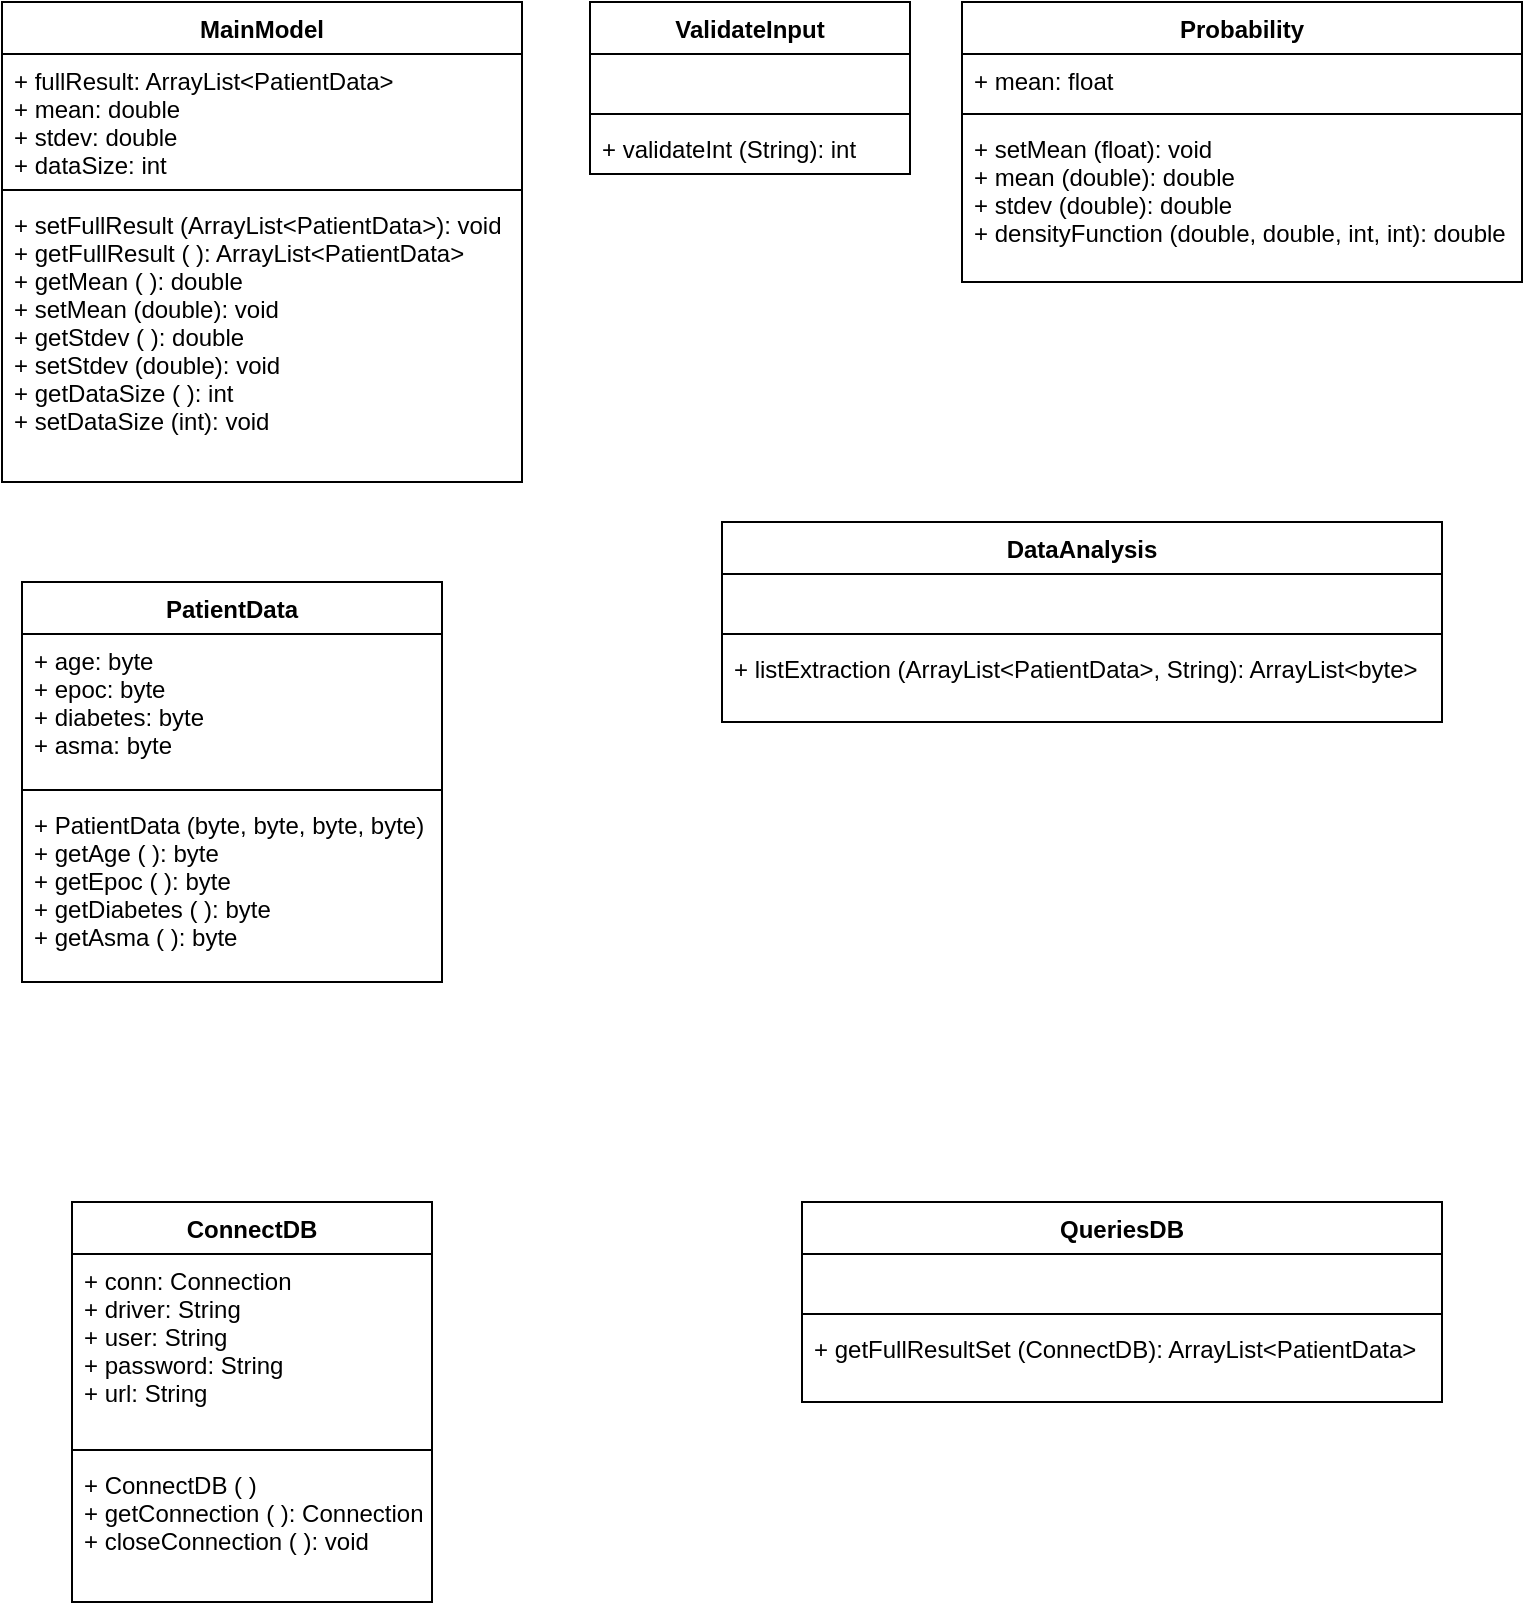 <mxfile version="15.8.2" type="github">
  <diagram id="C5RBs43oDa-KdzZeNtuy" name="Page-1">
    <mxGraphModel dx="786" dy="518" grid="1" gridSize="10" guides="1" tooltips="1" connect="1" arrows="1" fold="1" page="1" pageScale="1" pageWidth="827" pageHeight="1169" math="0" shadow="0">
      <root>
        <mxCell id="WIyWlLk6GJQsqaUBKTNV-0" />
        <mxCell id="WIyWlLk6GJQsqaUBKTNV-1" parent="WIyWlLk6GJQsqaUBKTNV-0" />
        <mxCell id="mcNSB_kxSIxarIurhQJE-0" value="MainModel" style="swimlane;fontStyle=1;align=center;verticalAlign=top;childLayout=stackLayout;horizontal=1;startSize=26;horizontalStack=0;resizeParent=1;resizeParentMax=0;resizeLast=0;collapsible=1;marginBottom=0;" vertex="1" parent="WIyWlLk6GJQsqaUBKTNV-1">
          <mxGeometry x="40" y="80" width="260" height="240" as="geometry" />
        </mxCell>
        <mxCell id="mcNSB_kxSIxarIurhQJE-1" value="+ fullResult: ArrayList&lt;PatientData&gt;&#xa;+ mean: double&#xa;+ stdev: double&#xa;+ dataSize: int" style="text;strokeColor=none;fillColor=none;align=left;verticalAlign=top;spacingLeft=4;spacingRight=4;overflow=hidden;rotatable=0;points=[[0,0.5],[1,0.5]];portConstraint=eastwest;" vertex="1" parent="mcNSB_kxSIxarIurhQJE-0">
          <mxGeometry y="26" width="260" height="64" as="geometry" />
        </mxCell>
        <mxCell id="mcNSB_kxSIxarIurhQJE-2" value="" style="line;strokeWidth=1;fillColor=none;align=left;verticalAlign=middle;spacingTop=-1;spacingLeft=3;spacingRight=3;rotatable=0;labelPosition=right;points=[];portConstraint=eastwest;" vertex="1" parent="mcNSB_kxSIxarIurhQJE-0">
          <mxGeometry y="90" width="260" height="8" as="geometry" />
        </mxCell>
        <mxCell id="mcNSB_kxSIxarIurhQJE-3" value="+ setFullResult (ArrayList&lt;PatientData&gt;): void&#xa;+ getFullResult ( ): ArrayList&lt;PatientData&gt;&#xa;+ getMean ( ): double&#xa;+ setMean (double): void&#xa;+ getStdev ( ): double&#xa;+ setStdev (double): void&#xa;+ getDataSize ( ): int&#xa;+ setDataSize (int): void" style="text;strokeColor=none;fillColor=none;align=left;verticalAlign=top;spacingLeft=4;spacingRight=4;overflow=hidden;rotatable=0;points=[[0,0.5],[1,0.5]];portConstraint=eastwest;" vertex="1" parent="mcNSB_kxSIxarIurhQJE-0">
          <mxGeometry y="98" width="260" height="142" as="geometry" />
        </mxCell>
        <mxCell id="mcNSB_kxSIxarIurhQJE-4" value="ValidateInput" style="swimlane;fontStyle=1;align=center;verticalAlign=top;childLayout=stackLayout;horizontal=1;startSize=26;horizontalStack=0;resizeParent=1;resizeParentMax=0;resizeLast=0;collapsible=1;marginBottom=0;" vertex="1" parent="WIyWlLk6GJQsqaUBKTNV-1">
          <mxGeometry x="334" y="80" width="160" height="86" as="geometry" />
        </mxCell>
        <mxCell id="mcNSB_kxSIxarIurhQJE-5" value="     " style="text;strokeColor=none;fillColor=none;align=left;verticalAlign=top;spacingLeft=4;spacingRight=4;overflow=hidden;rotatable=0;points=[[0,0.5],[1,0.5]];portConstraint=eastwest;" vertex="1" parent="mcNSB_kxSIxarIurhQJE-4">
          <mxGeometry y="26" width="160" height="26" as="geometry" />
        </mxCell>
        <mxCell id="mcNSB_kxSIxarIurhQJE-6" value="" style="line;strokeWidth=1;fillColor=none;align=left;verticalAlign=middle;spacingTop=-1;spacingLeft=3;spacingRight=3;rotatable=0;labelPosition=right;points=[];portConstraint=eastwest;" vertex="1" parent="mcNSB_kxSIxarIurhQJE-4">
          <mxGeometry y="52" width="160" height="8" as="geometry" />
        </mxCell>
        <mxCell id="mcNSB_kxSIxarIurhQJE-7" value="+ validateInt (String): int" style="text;strokeColor=none;fillColor=none;align=left;verticalAlign=top;spacingLeft=4;spacingRight=4;overflow=hidden;rotatable=0;points=[[0,0.5],[1,0.5]];portConstraint=eastwest;" vertex="1" parent="mcNSB_kxSIxarIurhQJE-4">
          <mxGeometry y="60" width="160" height="26" as="geometry" />
        </mxCell>
        <mxCell id="mcNSB_kxSIxarIurhQJE-8" value="Probability" style="swimlane;fontStyle=1;align=center;verticalAlign=top;childLayout=stackLayout;horizontal=1;startSize=26;horizontalStack=0;resizeParent=1;resizeParentMax=0;resizeLast=0;collapsible=1;marginBottom=0;" vertex="1" parent="WIyWlLk6GJQsqaUBKTNV-1">
          <mxGeometry x="520" y="80" width="280" height="140" as="geometry" />
        </mxCell>
        <mxCell id="mcNSB_kxSIxarIurhQJE-9" value="+ mean: float" style="text;strokeColor=none;fillColor=none;align=left;verticalAlign=top;spacingLeft=4;spacingRight=4;overflow=hidden;rotatable=0;points=[[0,0.5],[1,0.5]];portConstraint=eastwest;" vertex="1" parent="mcNSB_kxSIxarIurhQJE-8">
          <mxGeometry y="26" width="280" height="26" as="geometry" />
        </mxCell>
        <mxCell id="mcNSB_kxSIxarIurhQJE-10" value="" style="line;strokeWidth=1;fillColor=none;align=left;verticalAlign=middle;spacingTop=-1;spacingLeft=3;spacingRight=3;rotatable=0;labelPosition=right;points=[];portConstraint=eastwest;" vertex="1" parent="mcNSB_kxSIxarIurhQJE-8">
          <mxGeometry y="52" width="280" height="8" as="geometry" />
        </mxCell>
        <mxCell id="mcNSB_kxSIxarIurhQJE-11" value="+ setMean (float): void &#xa;+ mean (double): double&#xa;+ stdev (double): double&#xa;+ densityFunction (double, double, int, int): double" style="text;strokeColor=none;fillColor=none;align=left;verticalAlign=top;spacingLeft=4;spacingRight=4;overflow=hidden;rotatable=0;points=[[0,0.5],[1,0.5]];portConstraint=eastwest;" vertex="1" parent="mcNSB_kxSIxarIurhQJE-8">
          <mxGeometry y="60" width="280" height="80" as="geometry" />
        </mxCell>
        <mxCell id="mcNSB_kxSIxarIurhQJE-12" value="PatientData" style="swimlane;fontStyle=1;align=center;verticalAlign=top;childLayout=stackLayout;horizontal=1;startSize=26;horizontalStack=0;resizeParent=1;resizeParentMax=0;resizeLast=0;collapsible=1;marginBottom=0;" vertex="1" parent="WIyWlLk6GJQsqaUBKTNV-1">
          <mxGeometry x="50" y="370" width="210" height="200" as="geometry" />
        </mxCell>
        <mxCell id="mcNSB_kxSIxarIurhQJE-13" value="+ age: byte&#xa;+ epoc: byte&#xa;+ diabetes: byte&#xa;+ asma: byte" style="text;strokeColor=none;fillColor=none;align=left;verticalAlign=top;spacingLeft=4;spacingRight=4;overflow=hidden;rotatable=0;points=[[0,0.5],[1,0.5]];portConstraint=eastwest;" vertex="1" parent="mcNSB_kxSIxarIurhQJE-12">
          <mxGeometry y="26" width="210" height="74" as="geometry" />
        </mxCell>
        <mxCell id="mcNSB_kxSIxarIurhQJE-14" value="" style="line;strokeWidth=1;fillColor=none;align=left;verticalAlign=middle;spacingTop=-1;spacingLeft=3;spacingRight=3;rotatable=0;labelPosition=right;points=[];portConstraint=eastwest;" vertex="1" parent="mcNSB_kxSIxarIurhQJE-12">
          <mxGeometry y="100" width="210" height="8" as="geometry" />
        </mxCell>
        <mxCell id="mcNSB_kxSIxarIurhQJE-15" value="+ PatientData (byte, byte, byte, byte)&#xa;+ getAge ( ): byte&#xa;+ getEpoc ( ): byte&#xa;+ getDiabetes ( ): byte&#xa;+ getAsma ( ): byte" style="text;strokeColor=none;fillColor=none;align=left;verticalAlign=top;spacingLeft=4;spacingRight=4;overflow=hidden;rotatable=0;points=[[0,0.5],[1,0.5]];portConstraint=eastwest;" vertex="1" parent="mcNSB_kxSIxarIurhQJE-12">
          <mxGeometry y="108" width="210" height="92" as="geometry" />
        </mxCell>
        <mxCell id="mcNSB_kxSIxarIurhQJE-16" value="DataAnalysis" style="swimlane;fontStyle=1;align=center;verticalAlign=top;childLayout=stackLayout;horizontal=1;startSize=26;horizontalStack=0;resizeParent=1;resizeParentMax=0;resizeLast=0;collapsible=1;marginBottom=0;" vertex="1" parent="WIyWlLk6GJQsqaUBKTNV-1">
          <mxGeometry x="400" y="340" width="360" height="100" as="geometry" />
        </mxCell>
        <mxCell id="mcNSB_kxSIxarIurhQJE-17" value="    " style="text;strokeColor=none;fillColor=none;align=left;verticalAlign=top;spacingLeft=4;spacingRight=4;overflow=hidden;rotatable=0;points=[[0,0.5],[1,0.5]];portConstraint=eastwest;" vertex="1" parent="mcNSB_kxSIxarIurhQJE-16">
          <mxGeometry y="26" width="360" height="26" as="geometry" />
        </mxCell>
        <mxCell id="mcNSB_kxSIxarIurhQJE-18" value="" style="line;strokeWidth=1;fillColor=none;align=left;verticalAlign=middle;spacingTop=-1;spacingLeft=3;spacingRight=3;rotatable=0;labelPosition=right;points=[];portConstraint=eastwest;" vertex="1" parent="mcNSB_kxSIxarIurhQJE-16">
          <mxGeometry y="52" width="360" height="8" as="geometry" />
        </mxCell>
        <mxCell id="mcNSB_kxSIxarIurhQJE-19" value="+ listExtraction (ArrayList&lt;PatientData&gt;, String): ArrayList&lt;byte&gt;" style="text;strokeColor=none;fillColor=none;align=left;verticalAlign=top;spacingLeft=4;spacingRight=4;overflow=hidden;rotatable=0;points=[[0,0.5],[1,0.5]];portConstraint=eastwest;" vertex="1" parent="mcNSB_kxSIxarIurhQJE-16">
          <mxGeometry y="60" width="360" height="40" as="geometry" />
        </mxCell>
        <mxCell id="mcNSB_kxSIxarIurhQJE-20" value="ConnectDB" style="swimlane;fontStyle=1;align=center;verticalAlign=top;childLayout=stackLayout;horizontal=1;startSize=26;horizontalStack=0;resizeParent=1;resizeParentMax=0;resizeLast=0;collapsible=1;marginBottom=0;" vertex="1" parent="WIyWlLk6GJQsqaUBKTNV-1">
          <mxGeometry x="75" y="680" width="180" height="200" as="geometry" />
        </mxCell>
        <mxCell id="mcNSB_kxSIxarIurhQJE-21" value="+ conn: Connection&#xa;+ driver: String&#xa;+ user: String&#xa;+ password: String&#xa;+ url: String" style="text;strokeColor=none;fillColor=none;align=left;verticalAlign=top;spacingLeft=4;spacingRight=4;overflow=hidden;rotatable=0;points=[[0,0.5],[1,0.5]];portConstraint=eastwest;" vertex="1" parent="mcNSB_kxSIxarIurhQJE-20">
          <mxGeometry y="26" width="180" height="94" as="geometry" />
        </mxCell>
        <mxCell id="mcNSB_kxSIxarIurhQJE-22" value="" style="line;strokeWidth=1;fillColor=none;align=left;verticalAlign=middle;spacingTop=-1;spacingLeft=3;spacingRight=3;rotatable=0;labelPosition=right;points=[];portConstraint=eastwest;" vertex="1" parent="mcNSB_kxSIxarIurhQJE-20">
          <mxGeometry y="120" width="180" height="8" as="geometry" />
        </mxCell>
        <mxCell id="mcNSB_kxSIxarIurhQJE-23" value="+ ConnectDB ( )&#xa;+ getConnection ( ): Connection&#xa;+ closeConnection ( ): void" style="text;strokeColor=none;fillColor=none;align=left;verticalAlign=top;spacingLeft=4;spacingRight=4;overflow=hidden;rotatable=0;points=[[0,0.5],[1,0.5]];portConstraint=eastwest;" vertex="1" parent="mcNSB_kxSIxarIurhQJE-20">
          <mxGeometry y="128" width="180" height="72" as="geometry" />
        </mxCell>
        <mxCell id="mcNSB_kxSIxarIurhQJE-24" value="QueriesDB" style="swimlane;fontStyle=1;align=center;verticalAlign=top;childLayout=stackLayout;horizontal=1;startSize=26;horizontalStack=0;resizeParent=1;resizeParentMax=0;resizeLast=0;collapsible=1;marginBottom=0;" vertex="1" parent="WIyWlLk6GJQsqaUBKTNV-1">
          <mxGeometry x="440" y="680" width="320" height="100" as="geometry" />
        </mxCell>
        <mxCell id="mcNSB_kxSIxarIurhQJE-25" value="     " style="text;strokeColor=none;fillColor=none;align=left;verticalAlign=top;spacingLeft=4;spacingRight=4;overflow=hidden;rotatable=0;points=[[0,0.5],[1,0.5]];portConstraint=eastwest;" vertex="1" parent="mcNSB_kxSIxarIurhQJE-24">
          <mxGeometry y="26" width="320" height="26" as="geometry" />
        </mxCell>
        <mxCell id="mcNSB_kxSIxarIurhQJE-26" value="" style="line;strokeWidth=1;fillColor=none;align=left;verticalAlign=middle;spacingTop=-1;spacingLeft=3;spacingRight=3;rotatable=0;labelPosition=right;points=[];portConstraint=eastwest;" vertex="1" parent="mcNSB_kxSIxarIurhQJE-24">
          <mxGeometry y="52" width="320" height="8" as="geometry" />
        </mxCell>
        <mxCell id="mcNSB_kxSIxarIurhQJE-27" value="+ getFullResultSet (ConnectDB): ArrayList&lt;PatientData&gt;" style="text;strokeColor=none;fillColor=none;align=left;verticalAlign=top;spacingLeft=4;spacingRight=4;overflow=hidden;rotatable=0;points=[[0,0.5],[1,0.5]];portConstraint=eastwest;" vertex="1" parent="mcNSB_kxSIxarIurhQJE-24">
          <mxGeometry y="60" width="320" height="40" as="geometry" />
        </mxCell>
      </root>
    </mxGraphModel>
  </diagram>
</mxfile>
